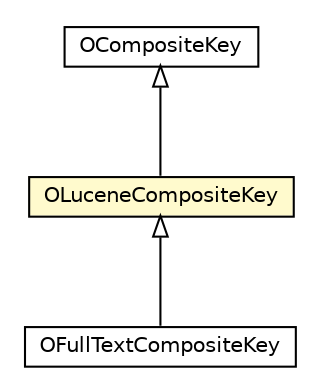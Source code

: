 #!/usr/local/bin/dot
#
# Class diagram 
# Generated by UMLGraph version R5_6-24-gf6e263 (http://www.umlgraph.org/)
#

digraph G {
	edge [fontname="Helvetica",fontsize=10,labelfontname="Helvetica",labelfontsize=10];
	node [fontname="Helvetica",fontsize=10,shape=plaintext];
	nodesep=0.25;
	ranksep=0.5;
	// com.orientechnologies.orient.core.index.OCompositeKey
	c2370859 [label=<<table title="com.orientechnologies.orient.core.index.OCompositeKey" border="0" cellborder="1" cellspacing="0" cellpadding="2" port="p" href="../../orient/core/index/OCompositeKey.html">
		<tr><td><table border="0" cellspacing="0" cellpadding="1">
<tr><td align="center" balign="center"> OCompositeKey </td></tr>
		</table></td></tr>
		</table>>, URL="../../orient/core/index/OCompositeKey.html", fontname="Helvetica", fontcolor="black", fontsize=10.0];
	// com.orientechnologies.lucene.collections.OFullTextCompositeKey
	c2371473 [label=<<table title="com.orientechnologies.lucene.collections.OFullTextCompositeKey" border="0" cellborder="1" cellspacing="0" cellpadding="2" port="p" href="./OFullTextCompositeKey.html">
		<tr><td><table border="0" cellspacing="0" cellpadding="1">
<tr><td align="center" balign="center"> OFullTextCompositeKey </td></tr>
		</table></td></tr>
		</table>>, URL="./OFullTextCompositeKey.html", fontname="Helvetica", fontcolor="black", fontsize=10.0];
	// com.orientechnologies.lucene.collections.OLuceneCompositeKey
	c2371475 [label=<<table title="com.orientechnologies.lucene.collections.OLuceneCompositeKey" border="0" cellborder="1" cellspacing="0" cellpadding="2" port="p" bgcolor="lemonChiffon" href="./OLuceneCompositeKey.html">
		<tr><td><table border="0" cellspacing="0" cellpadding="1">
<tr><td align="center" balign="center"> OLuceneCompositeKey </td></tr>
		</table></td></tr>
		</table>>, URL="./OLuceneCompositeKey.html", fontname="Helvetica", fontcolor="black", fontsize=10.0];
	//com.orientechnologies.lucene.collections.OFullTextCompositeKey extends com.orientechnologies.lucene.collections.OLuceneCompositeKey
	c2371475:p -> c2371473:p [dir=back,arrowtail=empty];
	//com.orientechnologies.lucene.collections.OLuceneCompositeKey extends com.orientechnologies.orient.core.index.OCompositeKey
	c2370859:p -> c2371475:p [dir=back,arrowtail=empty];
}

